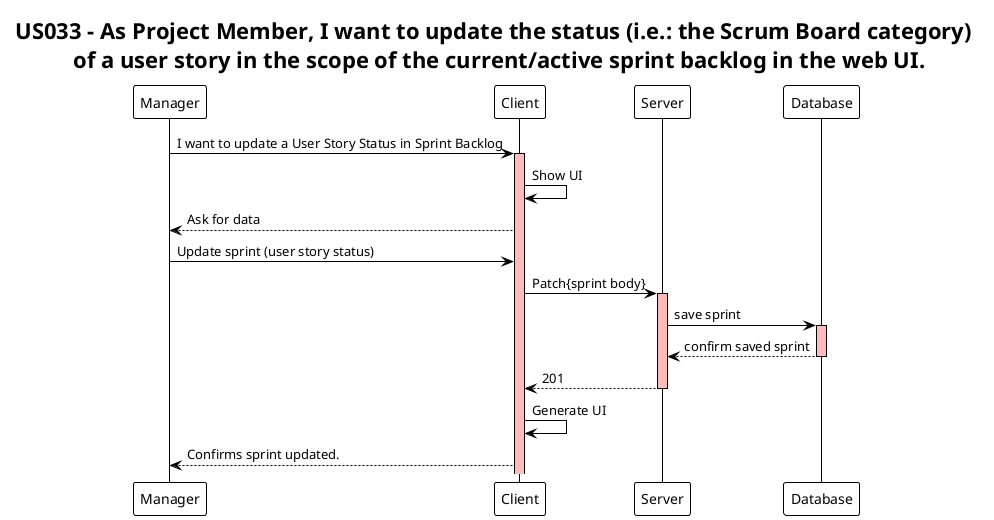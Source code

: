 @startuml
!theme plain
skinparam sequence {
LifeLineBackgroundColor #FFBBBB
}
title US033 - As Project Member, I want to update the status (i.e.: the Scrum Board category) \n of a user story in the scope of the current/active sprint backlog in the web UI.

participant Manager
participant Client
participant Server
participant Database

Manager -> Client: I want to update a User Story Status in Sprint Backlog
activate Client
Client -> Client: Show UI
Client --> Manager: Ask for data
Manager -> Client: Update sprint (user story status)
Client -> Server: Patch{sprint body}
activate Server
Server -> Database: save sprint
activate Database
Database --> Server: confirm saved sprint
deactivate Database
Server --> Client: 201
deactivate Server
Client -> Client: Generate UI
Manager <-- Client: Confirms sprint updated.
@enduml